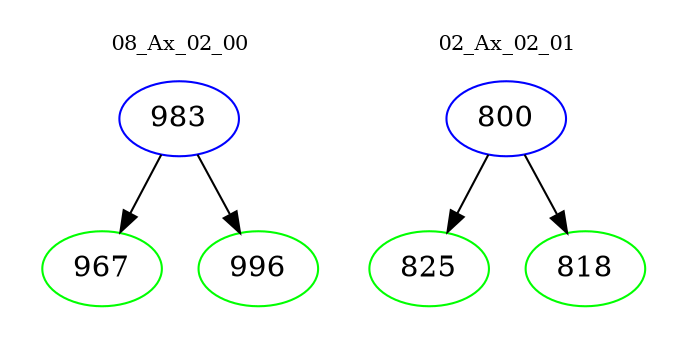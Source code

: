 digraph{
subgraph cluster_0 {
color = white
label = "08_Ax_02_00";
fontsize=10;
T0_983 [label="983", color="blue"]
T0_983 -> T0_967 [color="black"]
T0_967 [label="967", color="green"]
T0_983 -> T0_996 [color="black"]
T0_996 [label="996", color="green"]
}
subgraph cluster_1 {
color = white
label = "02_Ax_02_01";
fontsize=10;
T1_800 [label="800", color="blue"]
T1_800 -> T1_825 [color="black"]
T1_825 [label="825", color="green"]
T1_800 -> T1_818 [color="black"]
T1_818 [label="818", color="green"]
}
}
